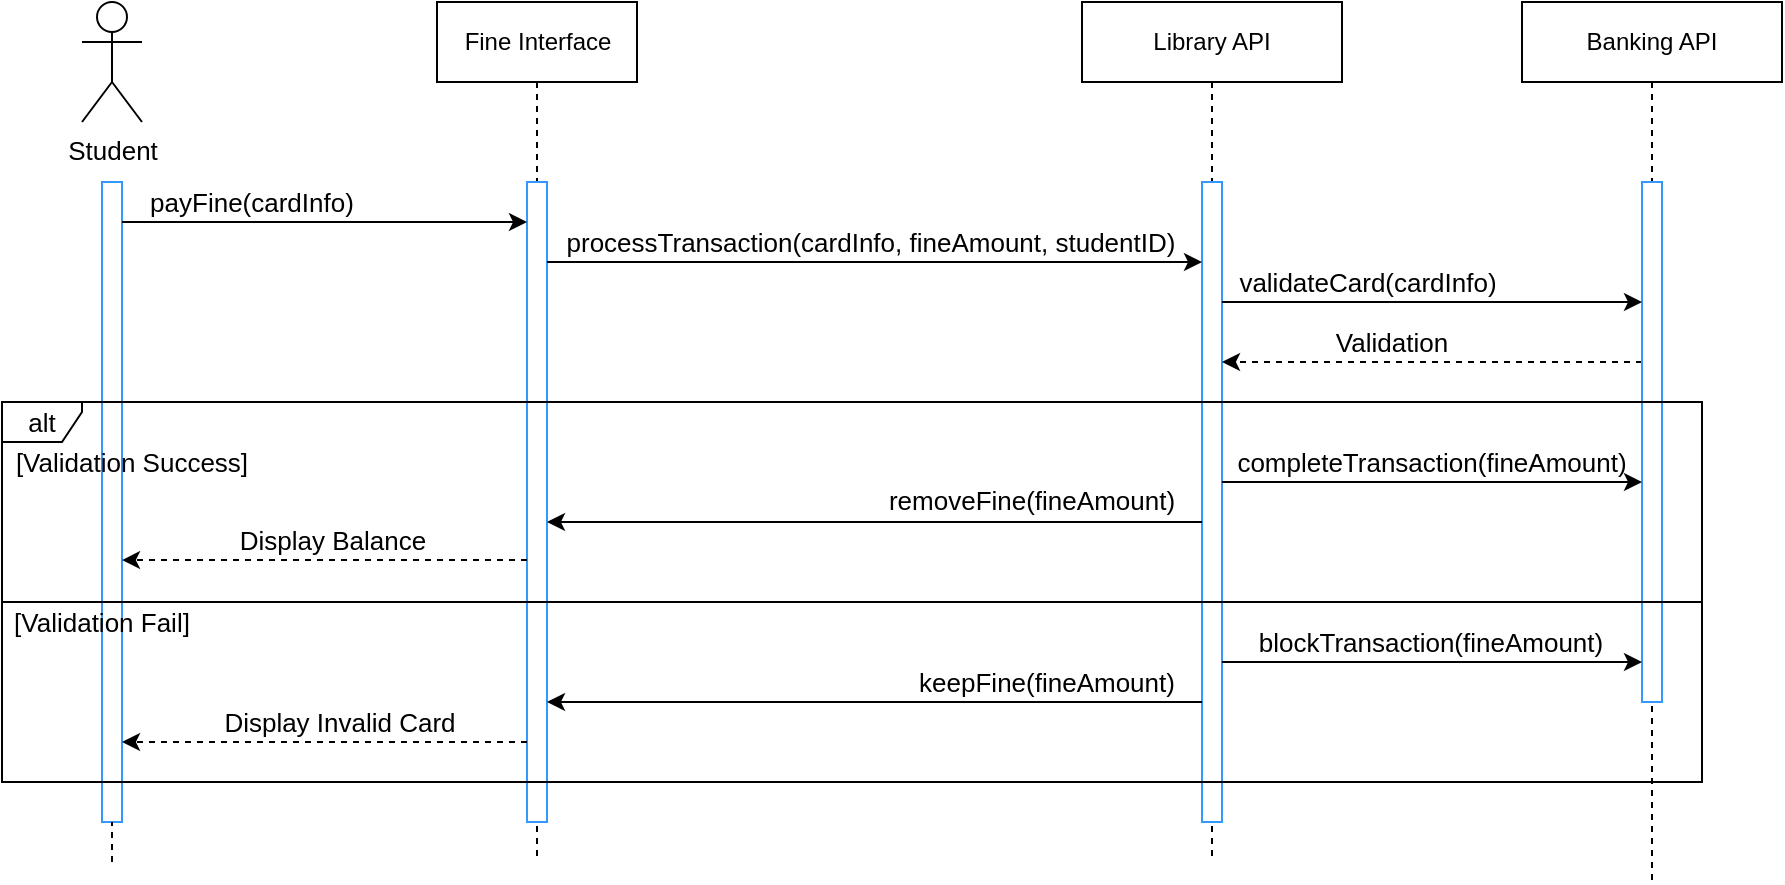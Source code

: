 <mxfile compressed="false" version="21.0.10" type="device">
  <diagram name="Page-1" id="2YBvvXClWsGukQMizWep">
    <mxGraphModel dx="954" dy="614" grid="1" gridSize="10" guides="1" tooltips="1" connect="1" arrows="1" fold="1" page="1" pageScale="1" pageWidth="1100" pageHeight="1700" math="0" shadow="0">
      <root>
        <mxCell id="0" />
        <mxCell id="1" parent="0" />
        <mxCell id="aM9ryv3xv72pqoxQDRHE-5" value="Library API" style="shape=umlLifeline;perimeter=lifelinePerimeter;whiteSpace=wrap;html=1;container=0;dropTarget=0;collapsible=0;recursiveResize=0;outlineConnect=0;portConstraint=eastwest;newEdgeStyle={&quot;edgeStyle&quot;:&quot;elbowEdgeStyle&quot;,&quot;elbow&quot;:&quot;vertical&quot;,&quot;curved&quot;:0,&quot;rounded&quot;:0};" parent="1" vertex="1">
          <mxGeometry x="550" y="40" width="130" height="430" as="geometry" />
        </mxCell>
        <mxCell id="aM9ryv3xv72pqoxQDRHE-6" value="" style="html=1;points=[];perimeter=orthogonalPerimeter;outlineConnect=0;targetShapes=umlLifeline;portConstraint=eastwest;newEdgeStyle={&quot;edgeStyle&quot;:&quot;elbowEdgeStyle&quot;,&quot;elbow&quot;:&quot;vertical&quot;,&quot;curved&quot;:0,&quot;rounded&quot;:0};strokeColor=#3399FF;" parent="aM9ryv3xv72pqoxQDRHE-5" vertex="1">
          <mxGeometry x="60" y="90" width="10" height="320" as="geometry" />
        </mxCell>
        <mxCell id="fCjNDRdymDhb6TnAWpX7-8" value="Student" style="shape=umlActor;verticalLabelPosition=bottom;verticalAlign=top;html=1;outlineConnect=0;strokeColor=#000000;fontSize=13;" parent="1" vertex="1">
          <mxGeometry x="50" y="40" width="30" height="60" as="geometry" />
        </mxCell>
        <mxCell id="fCjNDRdymDhb6TnAWpX7-12" value="" style="html=1;points=[];perimeter=orthogonalPerimeter;outlineConnect=0;targetShapes=umlLifeline;portConstraint=eastwest;newEdgeStyle={&quot;edgeStyle&quot;:&quot;elbowEdgeStyle&quot;,&quot;elbow&quot;:&quot;vertical&quot;,&quot;curved&quot;:0,&quot;rounded&quot;:0};strokeColor=#3399FF;" parent="1" vertex="1">
          <mxGeometry x="60" y="130" width="10" height="320" as="geometry" />
        </mxCell>
        <mxCell id="fCjNDRdymDhb6TnAWpX7-27" value="Fine Interface" style="shape=umlLifeline;perimeter=lifelinePerimeter;whiteSpace=wrap;html=1;container=0;dropTarget=0;collapsible=0;recursiveResize=0;outlineConnect=0;portConstraint=eastwest;newEdgeStyle={&quot;edgeStyle&quot;:&quot;elbowEdgeStyle&quot;,&quot;elbow&quot;:&quot;vertical&quot;,&quot;curved&quot;:0,&quot;rounded&quot;:0};" parent="1" vertex="1">
          <mxGeometry x="227.5" y="40" width="100" height="430" as="geometry" />
        </mxCell>
        <mxCell id="fCjNDRdymDhb6TnAWpX7-28" value="" style="html=1;points=[];perimeter=orthogonalPerimeter;outlineConnect=0;targetShapes=umlLifeline;portConstraint=eastwest;newEdgeStyle={&quot;edgeStyle&quot;:&quot;elbowEdgeStyle&quot;,&quot;elbow&quot;:&quot;vertical&quot;,&quot;curved&quot;:0,&quot;rounded&quot;:0};strokeColor=#3399FF;" parent="fCjNDRdymDhb6TnAWpX7-27" vertex="1">
          <mxGeometry x="45" y="90" width="10" height="320" as="geometry" />
        </mxCell>
        <mxCell id="fCjNDRdymDhb6TnAWpX7-33" value="" style="endArrow=none;dashed=1;html=1;rounded=0;fontSize=13;" parent="1" target="fCjNDRdymDhb6TnAWpX7-12" edge="1">
          <mxGeometry width="50" height="50" relative="1" as="geometry">
            <mxPoint x="65" y="470" as="sourcePoint" />
            <mxPoint x="65" y="660" as="targetPoint" />
            <Array as="points" />
          </mxGeometry>
        </mxCell>
        <mxCell id="fCjNDRdymDhb6TnAWpX7-34" value="" style="endArrow=classic;html=1;rounded=0;fontSize=13;" parent="1" source="fCjNDRdymDhb6TnAWpX7-12" target="fCjNDRdymDhb6TnAWpX7-28" edge="1">
          <mxGeometry width="50" height="50" relative="1" as="geometry">
            <mxPoint x="170" y="380" as="sourcePoint" />
            <mxPoint x="220" y="330" as="targetPoint" />
            <Array as="points">
              <mxPoint x="140" y="150" />
            </Array>
          </mxGeometry>
        </mxCell>
        <mxCell id="fCjNDRdymDhb6TnAWpX7-38" value="payFine(cardInfo)" style="text;html=1;strokeColor=none;fillColor=none;align=center;verticalAlign=middle;whiteSpace=wrap;rounded=0;fontSize=13;" parent="1" vertex="1">
          <mxGeometry x="80" y="130" width="110" height="20" as="geometry" />
        </mxCell>
        <mxCell id="fCjNDRdymDhb6TnAWpX7-46" value="[Validation Success]" style="text;html=1;strokeColor=none;fillColor=none;align=center;verticalAlign=middle;whiteSpace=wrap;rounded=0;fontSize=13;" parent="1" vertex="1">
          <mxGeometry x="10" y="260" width="130" height="20" as="geometry" />
        </mxCell>
        <mxCell id="fCjNDRdymDhb6TnAWpX7-47" value="" style="endArrow=classic;html=1;rounded=0;fontSize=13;dashed=1;" parent="1" source="C5WEYX6KPs84iSIVG4qF-2" target="aM9ryv3xv72pqoxQDRHE-6" edge="1">
          <mxGeometry width="50" height="50" relative="1" as="geometry">
            <mxPoint x="748.75" y="240" as="sourcePoint" />
            <mxPoint x="481.25" y="240" as="targetPoint" />
            <Array as="points">
              <mxPoint x="710" y="220" />
              <mxPoint x="670" y="220" />
            </Array>
          </mxGeometry>
        </mxCell>
        <mxCell id="fCjNDRdymDhb6TnAWpX7-48" value="Validation" style="text;html=1;strokeColor=none;fillColor=none;align=center;verticalAlign=middle;whiteSpace=wrap;rounded=0;fontSize=13;" parent="1" vertex="1">
          <mxGeometry x="660" y="200" width="90" height="20" as="geometry" />
        </mxCell>
        <mxCell id="fCjNDRdymDhb6TnAWpX7-66" value="[Validation Fail]" style="text;html=1;strokeColor=none;fillColor=none;align=center;verticalAlign=middle;whiteSpace=wrap;rounded=0;fontSize=13;" parent="1" vertex="1">
          <mxGeometry x="10" y="340" width="100" height="20" as="geometry" />
        </mxCell>
        <mxCell id="rRXSsjVVOujCLNNW3dV_-1" value="processTransaction(cardInfo, fineAmount, studentID)" style="text;html=1;strokeColor=none;fillColor=none;align=center;verticalAlign=middle;whiteSpace=wrap;rounded=0;fontSize=13;" parent="1" vertex="1">
          <mxGeometry x="287.5" y="150" width="312.5" height="20" as="geometry" />
        </mxCell>
        <mxCell id="rRXSsjVVOujCLNNW3dV_-2" value="" style="endArrow=classic;html=1;rounded=0;" parent="1" source="fCjNDRdymDhb6TnAWpX7-28" target="aM9ryv3xv72pqoxQDRHE-6" edge="1">
          <mxGeometry width="50" height="50" relative="1" as="geometry">
            <mxPoint x="272.5" y="190" as="sourcePoint" />
            <mxPoint x="690" y="170" as="targetPoint" />
            <Array as="points">
              <mxPoint x="320" y="170" />
              <mxPoint x="408" y="170" />
              <mxPoint x="460" y="170" />
            </Array>
          </mxGeometry>
        </mxCell>
        <mxCell id="rRXSsjVVOujCLNNW3dV_-4" value="" style="endArrow=classic;html=1;rounded=0;fontSize=13;dashed=1;" parent="1" edge="1">
          <mxGeometry width="50" height="50" relative="1" as="geometry">
            <mxPoint x="272.5" y="319.05" as="sourcePoint" />
            <mxPoint x="70" y="319.05" as="targetPoint" />
            <Array as="points">
              <mxPoint x="230" y="319.05" />
              <mxPoint x="180" y="319.05" />
              <mxPoint x="120" y="319.05" />
            </Array>
          </mxGeometry>
        </mxCell>
        <mxCell id="rRXSsjVVOujCLNNW3dV_-5" value="Display Balance" style="text;html=1;strokeColor=none;fillColor=none;align=center;verticalAlign=middle;whiteSpace=wrap;rounded=0;fontSize=13;" parent="1" vertex="1">
          <mxGeometry x="122.5" y="299.05" width="105" height="20" as="geometry" />
        </mxCell>
        <mxCell id="C5WEYX6KPs84iSIVG4qF-1" value="Banking API" style="shape=umlLifeline;perimeter=lifelinePerimeter;whiteSpace=wrap;html=1;container=0;dropTarget=0;collapsible=0;recursiveResize=0;outlineConnect=0;portConstraint=eastwest;newEdgeStyle={&quot;edgeStyle&quot;:&quot;elbowEdgeStyle&quot;,&quot;elbow&quot;:&quot;vertical&quot;,&quot;curved&quot;:0,&quot;rounded&quot;:0};" parent="1" vertex="1">
          <mxGeometry x="770" y="40" width="130" height="440" as="geometry" />
        </mxCell>
        <mxCell id="C5WEYX6KPs84iSIVG4qF-2" value="" style="html=1;points=[];perimeter=orthogonalPerimeter;outlineConnect=0;targetShapes=umlLifeline;portConstraint=eastwest;newEdgeStyle={&quot;edgeStyle&quot;:&quot;elbowEdgeStyle&quot;,&quot;elbow&quot;:&quot;vertical&quot;,&quot;curved&quot;:0,&quot;rounded&quot;:0};strokeColor=#3399FF;" parent="C5WEYX6KPs84iSIVG4qF-1" vertex="1">
          <mxGeometry x="60" y="90" width="10" height="260" as="geometry" />
        </mxCell>
        <mxCell id="C5WEYX6KPs84iSIVG4qF-3" value="validateCard(cardInfo)" style="text;html=1;strokeColor=none;fillColor=none;align=center;verticalAlign=middle;whiteSpace=wrap;rounded=0;fontSize=13;" parent="1" vertex="1">
          <mxGeometry x="624.5" y="170" width="135.5" height="20" as="geometry" />
        </mxCell>
        <mxCell id="C5WEYX6KPs84iSIVG4qF-4" value="" style="endArrow=classic;html=1;rounded=0;" parent="1" target="C5WEYX6KPs84iSIVG4qF-2" edge="1">
          <mxGeometry width="50" height="50" relative="1" as="geometry">
            <mxPoint x="620" y="190" as="sourcePoint" />
            <mxPoint x="887" y="190" as="targetPoint" />
            <Array as="points">
              <mxPoint x="657" y="190" />
              <mxPoint x="745" y="190" />
              <mxPoint x="797" y="190" />
            </Array>
          </mxGeometry>
        </mxCell>
        <mxCell id="C5WEYX6KPs84iSIVG4qF-6" value="" style="endArrow=classic;html=1;rounded=0;fontSize=13;" parent="1" source="aM9ryv3xv72pqoxQDRHE-6" target="C5WEYX6KPs84iSIVG4qF-2" edge="1">
          <mxGeometry width="50" height="50" relative="1" as="geometry">
            <mxPoint x="607.5" y="299.05" as="sourcePoint" />
            <mxPoint x="340" y="299.05" as="targetPoint" />
            <Array as="points">
              <mxPoint x="720" y="280" />
            </Array>
          </mxGeometry>
        </mxCell>
        <mxCell id="C5WEYX6KPs84iSIVG4qF-7" value="completeTransaction(fineAmount)" style="text;html=1;strokeColor=none;fillColor=none;align=center;verticalAlign=middle;whiteSpace=wrap;rounded=0;fontSize=13;" parent="1" vertex="1">
          <mxGeometry x="620" y="260" width="210" height="20" as="geometry" />
        </mxCell>
        <mxCell id="C5WEYX6KPs84iSIVG4qF-8" value="" style="endArrow=classic;html=1;rounded=0;fontSize=13;dashed=1;" parent="1" source="fCjNDRdymDhb6TnAWpX7-28" target="fCjNDRdymDhb6TnAWpX7-12" edge="1">
          <mxGeometry width="50" height="50" relative="1" as="geometry">
            <mxPoint x="243.441" y="410.95" as="sourcePoint" />
            <mxPoint x="80" y="400" as="targetPoint" />
            <Array as="points">
              <mxPoint x="240" y="410" />
              <mxPoint x="190" y="410" />
              <mxPoint x="160" y="410" />
              <mxPoint x="130" y="410" />
            </Array>
          </mxGeometry>
        </mxCell>
        <mxCell id="C5WEYX6KPs84iSIVG4qF-9" value="Display Invalid Card" style="text;html=1;strokeColor=none;fillColor=none;align=center;verticalAlign=middle;whiteSpace=wrap;rounded=0;fontSize=13;" parent="1" vertex="1">
          <mxGeometry x="110" y="390" width="137.5" height="20" as="geometry" />
        </mxCell>
        <mxCell id="C5WEYX6KPs84iSIVG4qF-10" value="" style="endArrow=classic;html=1;rounded=0;fontSize=13;" parent="1" source="aM9ryv3xv72pqoxQDRHE-6" target="C5WEYX6KPs84iSIVG4qF-2" edge="1">
          <mxGeometry width="50" height="50" relative="1" as="geometry">
            <mxPoint x="607.5" y="380" as="sourcePoint" />
            <mxPoint x="340" y="380" as="targetPoint" />
            <Array as="points">
              <mxPoint x="650" y="370" />
              <mxPoint x="710" y="370" />
            </Array>
          </mxGeometry>
        </mxCell>
        <mxCell id="C5WEYX6KPs84iSIVG4qF-11" value="blockTransaction(fineAmount)" style="text;html=1;strokeColor=none;fillColor=none;align=center;verticalAlign=middle;whiteSpace=wrap;rounded=0;fontSize=13;" parent="1" vertex="1">
          <mxGeometry x="605.31" y="350" width="239.38" height="20" as="geometry" />
        </mxCell>
        <mxCell id="C5WEYX6KPs84iSIVG4qF-13" value="" style="endArrow=classic;html=1;rounded=0;fontSize=13;" parent="1" source="aM9ryv3xv72pqoxQDRHE-6" target="fCjNDRdymDhb6TnAWpX7-28" edge="1">
          <mxGeometry width="50" height="50" relative="1" as="geometry">
            <mxPoint x="549.38" y="300" as="sourcePoint" />
            <mxPoint x="346.88" y="300" as="targetPoint" />
            <Array as="points">
              <mxPoint x="506.88" y="300" />
              <mxPoint x="456.88" y="300" />
              <mxPoint x="396.88" y="300" />
            </Array>
          </mxGeometry>
        </mxCell>
        <mxCell id="C5WEYX6KPs84iSIVG4qF-14" value="removeFine(fineAmount)" style="text;html=1;strokeColor=none;fillColor=none;align=center;verticalAlign=middle;whiteSpace=wrap;rounded=0;fontSize=13;" parent="1" vertex="1">
          <mxGeometry x="410" y="279.05" width="230" height="20" as="geometry" />
        </mxCell>
        <mxCell id="C5WEYX6KPs84iSIVG4qF-15" value="" style="endArrow=classic;html=1;rounded=0;fontSize=13;" parent="1" source="aM9ryv3xv72pqoxQDRHE-6" target="fCjNDRdymDhb6TnAWpX7-28" edge="1">
          <mxGeometry width="50" height="50" relative="1" as="geometry">
            <mxPoint x="553.88" y="390" as="sourcePoint" />
            <mxPoint x="287.5" y="390" as="targetPoint" />
            <Array as="points">
              <mxPoint x="511.38" y="390" />
              <mxPoint x="461.38" y="390" />
              <mxPoint x="401.38" y="390" />
            </Array>
          </mxGeometry>
        </mxCell>
        <mxCell id="C5WEYX6KPs84iSIVG4qF-16" value="keepFine(fineAmount)" style="text;html=1;strokeColor=none;fillColor=none;align=center;verticalAlign=middle;whiteSpace=wrap;rounded=0;fontSize=13;" parent="1" vertex="1">
          <mxGeometry x="480" y="370" width="105" height="20" as="geometry" />
        </mxCell>
        <mxCell id="fCjNDRdymDhb6TnAWpX7-65" value="" style="rounded=0;whiteSpace=wrap;html=1;strokeColor=#000000;fontSize=13;fillColor=none;" parent="1" vertex="1">
          <mxGeometry x="10" y="340" width="850" height="90" as="geometry" />
        </mxCell>
        <mxCell id="fCjNDRdymDhb6TnAWpX7-45" value="alt" style="shape=umlFrame;whiteSpace=wrap;html=1;pointerEvents=0;strokeColor=#000000;fontSize=13;width=40;height=20;" parent="1" vertex="1">
          <mxGeometry x="10" y="240" width="850" height="100" as="geometry" />
        </mxCell>
      </root>
    </mxGraphModel>
  </diagram>
</mxfile>
